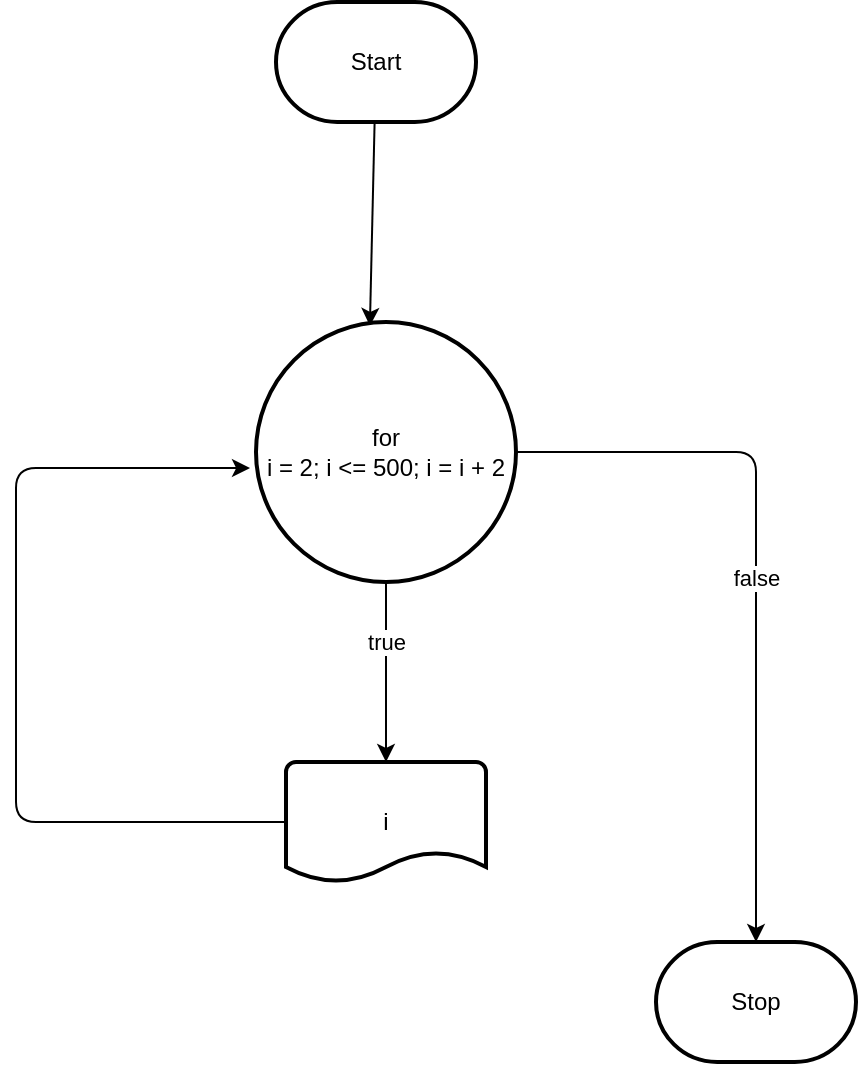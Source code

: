 <mxfile>
    <diagram id="IFxiiagsqlvo6s_zy9nk" name="Page-1">
        <mxGraphModel dx="1068" dy="860" grid="1" gridSize="10" guides="1" tooltips="1" connect="1" arrows="1" fold="1" page="1" pageScale="1" pageWidth="850" pageHeight="1100" background="#ffffff" math="0" shadow="0">
            <root>
                <mxCell id="0"/>
                <mxCell id="1" parent="0"/>
                <mxCell id="5" style="edgeStyle=none;html=1;entryX=0.438;entryY=0.015;entryDx=0;entryDy=0;entryPerimeter=0;strokeColor=#000000;" edge="1" parent="1" source="2" target="3">
                    <mxGeometry relative="1" as="geometry"/>
                </mxCell>
                <mxCell id="2" value="Start" style="strokeWidth=2;html=1;shape=mxgraph.flowchart.terminator;whiteSpace=wrap;" vertex="1" parent="1">
                    <mxGeometry x="360" y="110" width="100" height="60" as="geometry"/>
                </mxCell>
                <mxCell id="7" style="edgeStyle=none;html=1;strokeColor=#000000;" edge="1" parent="1" source="3" target="6">
                    <mxGeometry relative="1" as="geometry"/>
                </mxCell>
                <mxCell id="11" value="true" style="edgeLabel;html=1;align=center;verticalAlign=middle;resizable=0;points=[];" vertex="1" connectable="0" parent="7">
                    <mxGeometry x="-0.333" relative="1" as="geometry">
                        <mxPoint as="offset"/>
                    </mxGeometry>
                </mxCell>
                <mxCell id="10" value="false" style="edgeStyle=none;html=1;strokeColor=#000000;" edge="1" parent="1" source="3" target="9">
                    <mxGeometry relative="1" as="geometry">
                        <Array as="points">
                            <mxPoint x="600" y="335"/>
                        </Array>
                    </mxGeometry>
                </mxCell>
                <mxCell id="3" value="for&lt;br&gt;i = 2; i &amp;lt;= 500; i = i + 2" style="strokeWidth=2;html=1;shape=mxgraph.flowchart.start_2;whiteSpace=wrap;" vertex="1" parent="1">
                    <mxGeometry x="350" y="270" width="130" height="130" as="geometry"/>
                </mxCell>
                <mxCell id="8" style="edgeStyle=none;html=1;entryX=-0.023;entryY=0.562;entryDx=0;entryDy=0;entryPerimeter=0;strokeColor=#000000;" edge="1" parent="1" source="6" target="3">
                    <mxGeometry relative="1" as="geometry">
                        <Array as="points">
                            <mxPoint x="230" y="520"/>
                            <mxPoint x="230" y="343"/>
                        </Array>
                    </mxGeometry>
                </mxCell>
                <mxCell id="6" value="i" style="strokeWidth=2;html=1;shape=mxgraph.flowchart.document2;whiteSpace=wrap;size=0.25;" vertex="1" parent="1">
                    <mxGeometry x="365" y="490" width="100" height="60" as="geometry"/>
                </mxCell>
                <mxCell id="9" value="Stop" style="strokeWidth=2;html=1;shape=mxgraph.flowchart.terminator;whiteSpace=wrap;" vertex="1" parent="1">
                    <mxGeometry x="550" y="580" width="100" height="60" as="geometry"/>
                </mxCell>
            </root>
        </mxGraphModel>
    </diagram>
</mxfile>